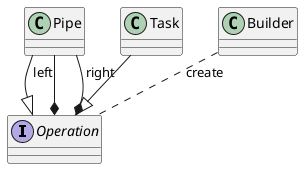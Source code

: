 @startuml

interface Operation
class Pipe
class Task
class Builder

Pipe --|> Operation
Task --|> Operation

Pipe "left" --* Operation
Pipe "right" --* Operation

Builder "create" .. Operation


@enduml